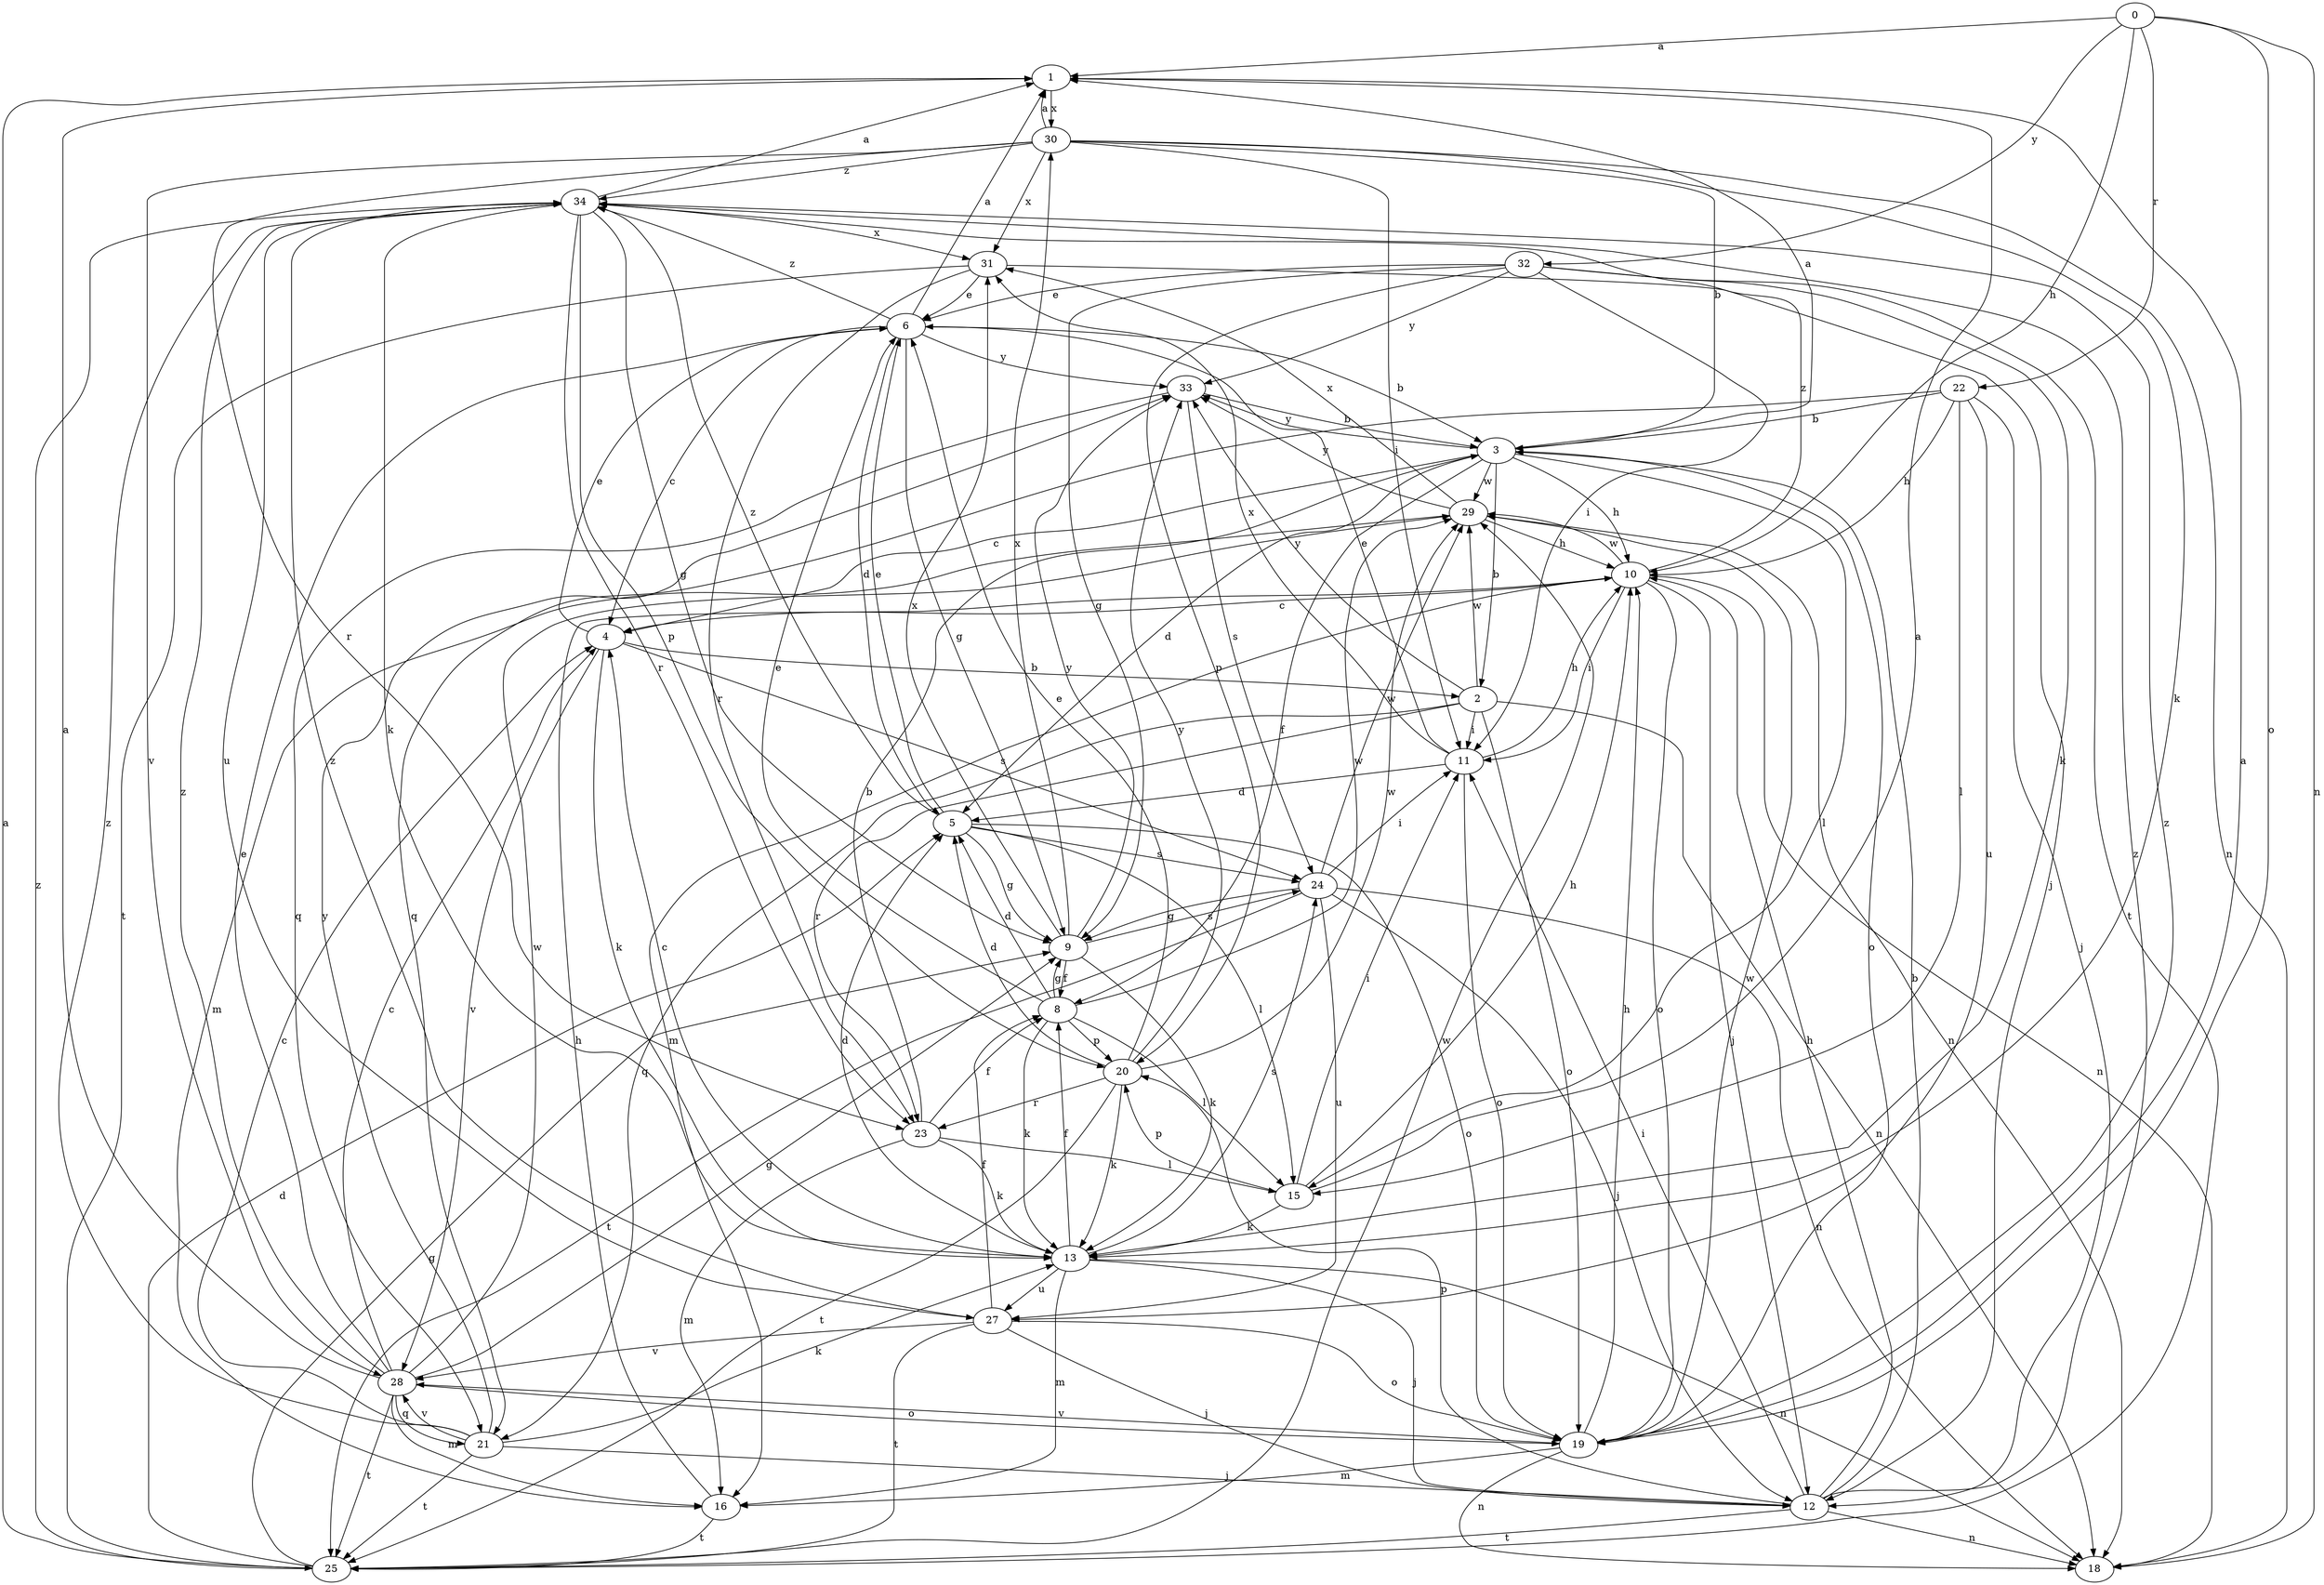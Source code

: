strict digraph  {
0;
1;
2;
3;
4;
5;
6;
8;
9;
10;
11;
12;
13;
15;
16;
18;
19;
20;
21;
22;
23;
24;
25;
27;
28;
29;
30;
31;
32;
33;
34;
0 -> 1  [label=a];
0 -> 10  [label=h];
0 -> 18  [label=n];
0 -> 19  [label=o];
0 -> 22  [label=r];
0 -> 32  [label=y];
1 -> 30  [label=x];
2 -> 11  [label=i];
2 -> 18  [label=n];
2 -> 19  [label=o];
2 -> 21  [label=q];
2 -> 23  [label=r];
2 -> 29  [label=w];
2 -> 33  [label=y];
3 -> 1  [label=a];
3 -> 2  [label=b];
3 -> 4  [label=c];
3 -> 5  [label=d];
3 -> 8  [label=f];
3 -> 10  [label=h];
3 -> 15  [label=l];
3 -> 19  [label=o];
3 -> 29  [label=w];
3 -> 33  [label=y];
4 -> 2  [label=b];
4 -> 6  [label=e];
4 -> 13  [label=k];
4 -> 24  [label=s];
4 -> 28  [label=v];
5 -> 6  [label=e];
5 -> 9  [label=g];
5 -> 15  [label=l];
5 -> 19  [label=o];
5 -> 24  [label=s];
5 -> 34  [label=z];
6 -> 1  [label=a];
6 -> 3  [label=b];
6 -> 4  [label=c];
6 -> 5  [label=d];
6 -> 9  [label=g];
6 -> 33  [label=y];
6 -> 34  [label=z];
8 -> 5  [label=d];
8 -> 6  [label=e];
8 -> 9  [label=g];
8 -> 13  [label=k];
8 -> 15  [label=l];
8 -> 20  [label=p];
8 -> 29  [label=w];
9 -> 8  [label=f];
9 -> 13  [label=k];
9 -> 24  [label=s];
9 -> 30  [label=x];
9 -> 31  [label=x];
9 -> 33  [label=y];
10 -> 4  [label=c];
10 -> 11  [label=i];
10 -> 12  [label=j];
10 -> 16  [label=m];
10 -> 18  [label=n];
10 -> 19  [label=o];
10 -> 29  [label=w];
10 -> 34  [label=z];
11 -> 5  [label=d];
11 -> 6  [label=e];
11 -> 10  [label=h];
11 -> 19  [label=o];
11 -> 31  [label=x];
12 -> 3  [label=b];
12 -> 10  [label=h];
12 -> 11  [label=i];
12 -> 18  [label=n];
12 -> 20  [label=p];
12 -> 25  [label=t];
12 -> 34  [label=z];
13 -> 4  [label=c];
13 -> 5  [label=d];
13 -> 8  [label=f];
13 -> 12  [label=j];
13 -> 16  [label=m];
13 -> 18  [label=n];
13 -> 24  [label=s];
13 -> 27  [label=u];
15 -> 1  [label=a];
15 -> 10  [label=h];
15 -> 11  [label=i];
15 -> 13  [label=k];
15 -> 20  [label=p];
16 -> 10  [label=h];
16 -> 25  [label=t];
19 -> 1  [label=a];
19 -> 10  [label=h];
19 -> 16  [label=m];
19 -> 18  [label=n];
19 -> 28  [label=v];
19 -> 29  [label=w];
19 -> 34  [label=z];
20 -> 5  [label=d];
20 -> 6  [label=e];
20 -> 13  [label=k];
20 -> 23  [label=r];
20 -> 25  [label=t];
20 -> 29  [label=w];
20 -> 33  [label=y];
21 -> 4  [label=c];
21 -> 12  [label=j];
21 -> 13  [label=k];
21 -> 25  [label=t];
21 -> 28  [label=v];
21 -> 33  [label=y];
21 -> 34  [label=z];
22 -> 3  [label=b];
22 -> 10  [label=h];
22 -> 12  [label=j];
22 -> 15  [label=l];
22 -> 21  [label=q];
22 -> 27  [label=u];
23 -> 3  [label=b];
23 -> 8  [label=f];
23 -> 13  [label=k];
23 -> 15  [label=l];
23 -> 16  [label=m];
24 -> 9  [label=g];
24 -> 11  [label=i];
24 -> 12  [label=j];
24 -> 18  [label=n];
24 -> 25  [label=t];
24 -> 27  [label=u];
24 -> 29  [label=w];
25 -> 1  [label=a];
25 -> 5  [label=d];
25 -> 9  [label=g];
25 -> 29  [label=w];
25 -> 34  [label=z];
27 -> 8  [label=f];
27 -> 12  [label=j];
27 -> 19  [label=o];
27 -> 25  [label=t];
27 -> 28  [label=v];
27 -> 34  [label=z];
28 -> 1  [label=a];
28 -> 4  [label=c];
28 -> 6  [label=e];
28 -> 9  [label=g];
28 -> 16  [label=m];
28 -> 19  [label=o];
28 -> 21  [label=q];
28 -> 25  [label=t];
28 -> 29  [label=w];
28 -> 34  [label=z];
29 -> 10  [label=h];
29 -> 16  [label=m];
29 -> 18  [label=n];
29 -> 31  [label=x];
29 -> 33  [label=y];
30 -> 1  [label=a];
30 -> 3  [label=b];
30 -> 11  [label=i];
30 -> 13  [label=k];
30 -> 18  [label=n];
30 -> 23  [label=r];
30 -> 28  [label=v];
30 -> 31  [label=x];
30 -> 34  [label=z];
31 -> 6  [label=e];
31 -> 12  [label=j];
31 -> 23  [label=r];
31 -> 25  [label=t];
32 -> 6  [label=e];
32 -> 9  [label=g];
32 -> 11  [label=i];
32 -> 13  [label=k];
32 -> 20  [label=p];
32 -> 25  [label=t];
32 -> 33  [label=y];
33 -> 3  [label=b];
33 -> 21  [label=q];
33 -> 24  [label=s];
34 -> 1  [label=a];
34 -> 9  [label=g];
34 -> 13  [label=k];
34 -> 20  [label=p];
34 -> 23  [label=r];
34 -> 27  [label=u];
34 -> 31  [label=x];
}
